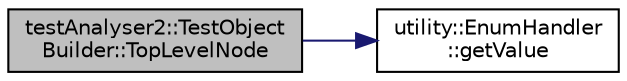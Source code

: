 digraph "testAnalyser2::TestObjectBuilder::TopLevelNode"
{
 // INTERACTIVE_SVG=YES
 // LATEX_PDF_SIZE
  edge [fontname="Helvetica",fontsize="10",labelfontname="Helvetica",labelfontsize="10"];
  node [fontname="Helvetica",fontsize="10",shape=record];
  rankdir="LR";
  Node2 [label="testAnalyser2::TestObject\lBuilder::TopLevelNode",height=0.2,width=0.4,color="black", fillcolor="grey75", style="filled", fontcolor="black",tooltip="Where we enter the testcase."];
  Node2 -> Node3 [color="midnightblue",fontsize="10",style="solid",fontname="Helvetica"];
  Node3 [label="utility::EnumHandler\l::getValue",height=0.2,width=0.4,color="black", fillcolor="white", style="filled",URL="$d4/d3b/classutility_1_1EnumHandler.html#aa24c170157579c63d265e43eb7535291",tooltip="Looks up a value based on the key."];
}
